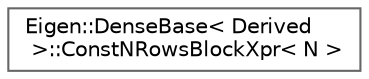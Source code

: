 digraph "类继承关系图"
{
 // LATEX_PDF_SIZE
  bgcolor="transparent";
  edge [fontname=Helvetica,fontsize=10,labelfontname=Helvetica,labelfontsize=10];
  node [fontname=Helvetica,fontsize=10,shape=box,height=0.2,width=0.4];
  rankdir="LR";
  Node0 [id="Node000000",label="Eigen::DenseBase\< Derived\l \>::ConstNRowsBlockXpr\< N \>",height=0.2,width=0.4,color="grey40", fillcolor="white", style="filled",URL="$struct_eigen_1_1_dense_base_1_1_const_n_rows_block_xpr.html",tooltip=" "];
}
